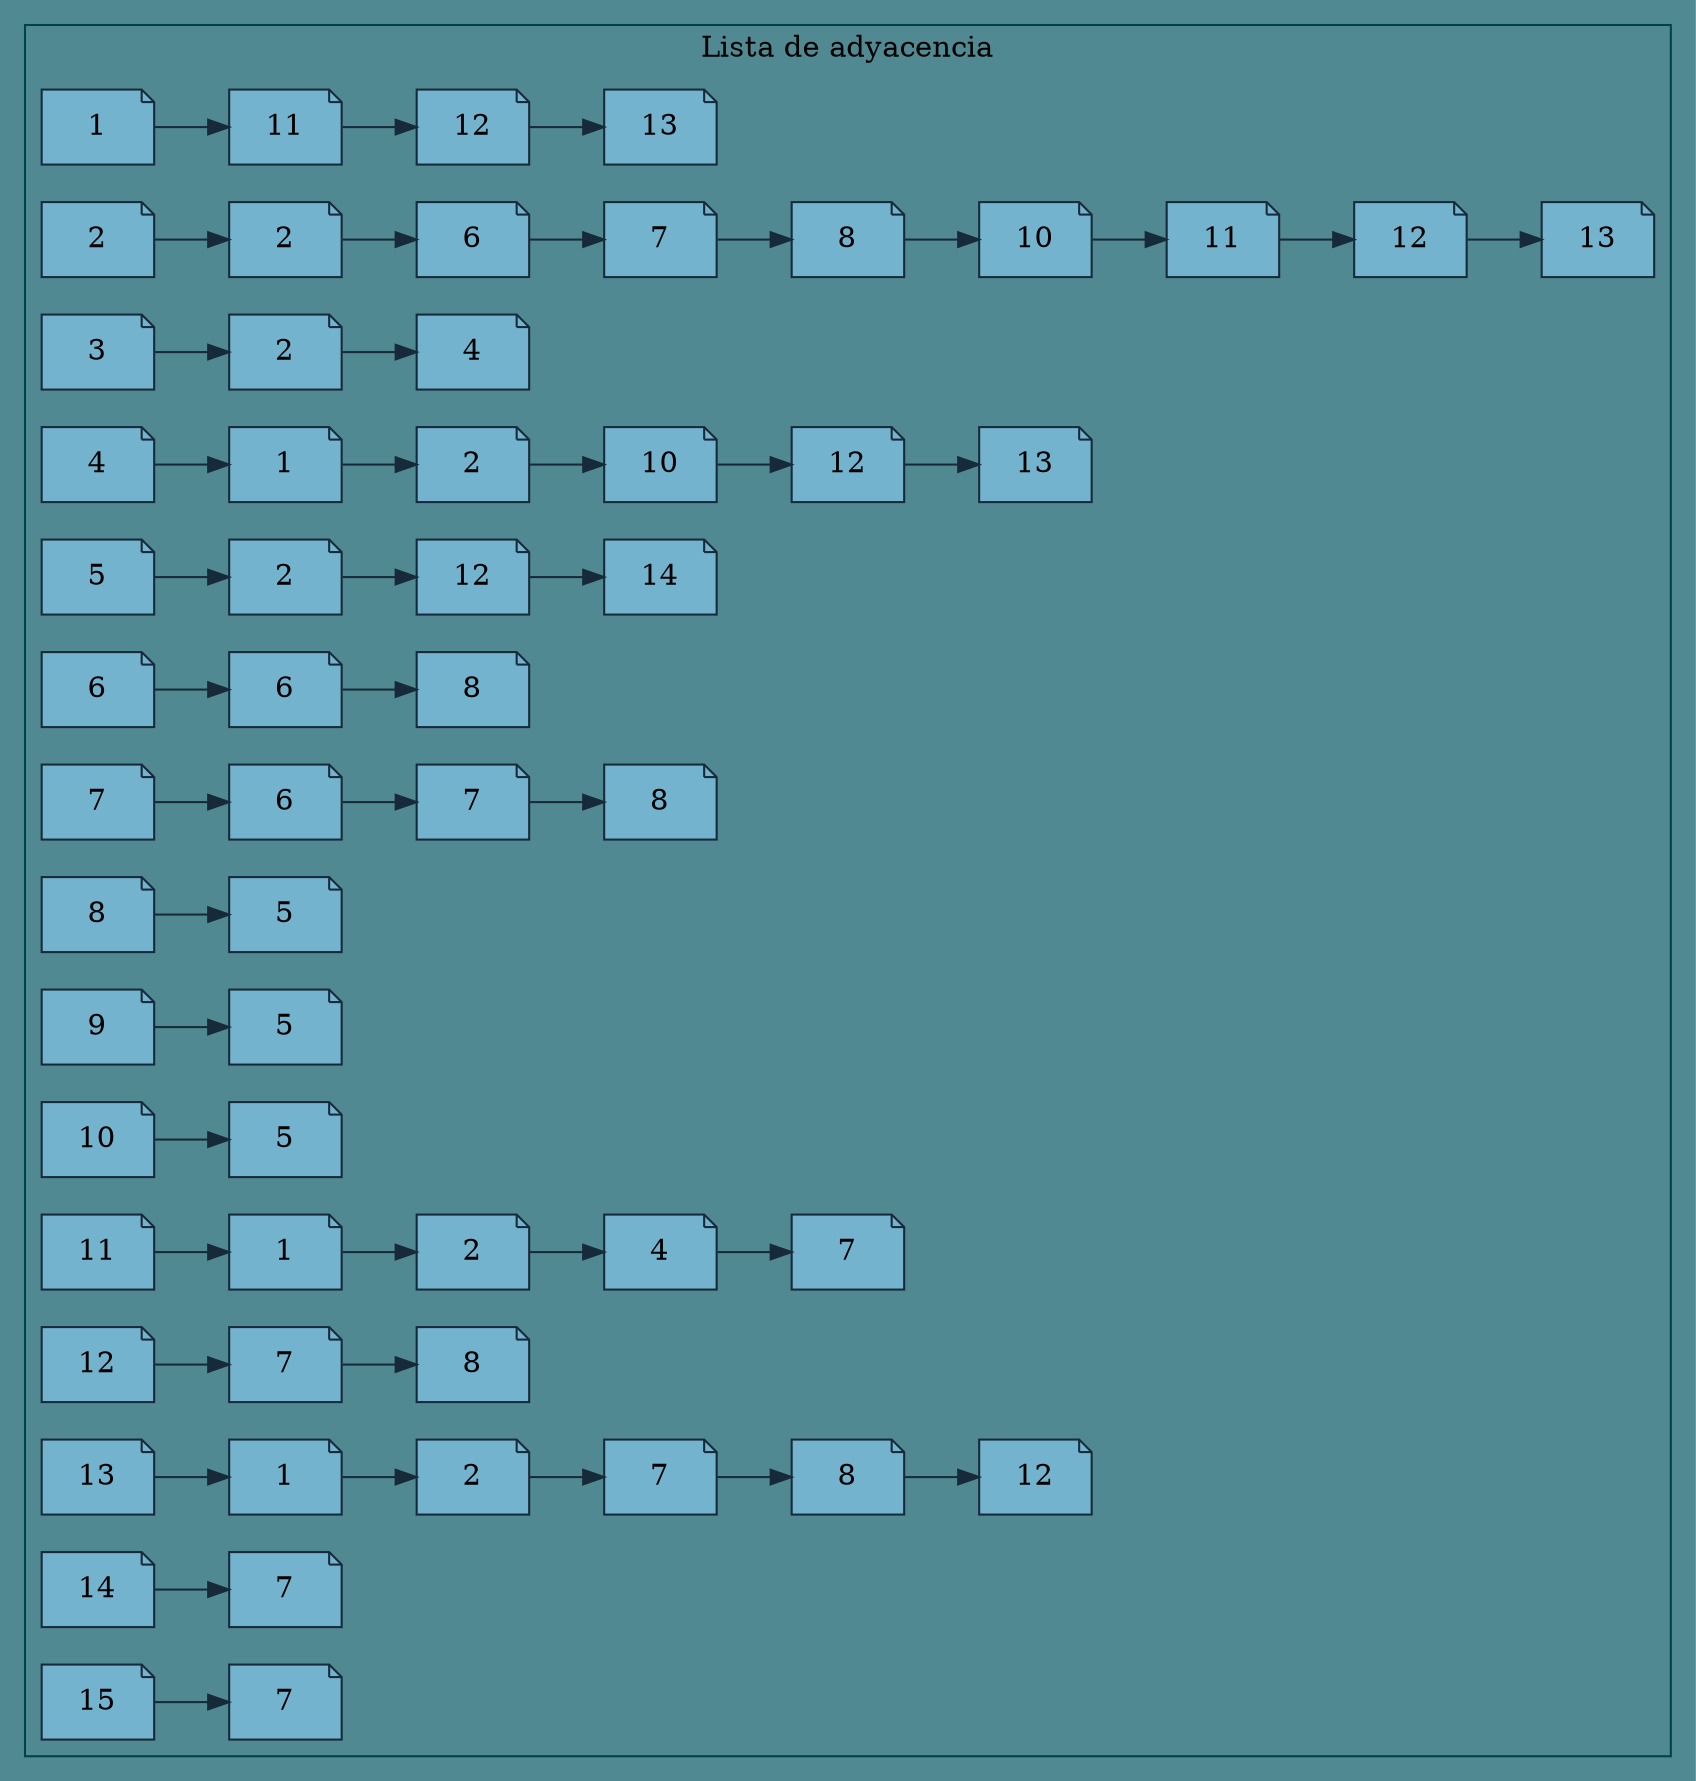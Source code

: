 
        digraph G {
            rankdir=LR
            compound = true;
            labelloc="t";
            bgcolor = "#508991";
            fontcolor = Black;
            color = "#004346"

        subgraph cluster_0 {
            node [style=filled,shape=note,fillcolor="#74b3ce",color = "#172A3A"];
            label = "Lista de adyacencia"
        
			 n1[label ="1"]
			 n11_1[label ="11"]
			 n12_1[label ="12"]
			 n13_1[label ="13"]
			 n2[label ="2"]
			 n2_2[label ="2"]
			 n6_2[label ="6"]
			 n7_2[label ="7"]
			 n8_2[label ="8"]
			 n10_2[label ="10"]
			 n11_2[label ="11"]
			 n12_2[label ="12"]
			 n13_2[label ="13"]
			 n3[label ="3"]
			 n2_3[label ="2"]
			 n4_3[label ="4"]
			 n4[label ="4"]
			 n1_4[label ="1"]
			 n2_4[label ="2"]
			 n10_4[label ="10"]
			 n12_4[label ="12"]
			 n13_4[label ="13"]
			 n5[label ="5"]
			 n2_5[label ="2"]
			 n12_5[label ="12"]
			 n14_5[label ="14"]
			 n6[label ="6"]
			 n6_6[label ="6"]
			 n8_6[label ="8"]
			 n7[label ="7"]
			 n6_7[label ="6"]
			 n7_7[label ="7"]
			 n8_7[label ="8"]
			 n8[label ="8"]
			 n5_8[label ="5"]
			 n9[label ="9"]
			 n5_9[label ="5"]
			 n10[label ="10"]
			 n5_10[label ="5"]
			 n11[label ="11"]
			 n1_11[label ="1"]
			 n2_11[label ="2"]
			 n4_11[label ="4"]
			 n7_11[label ="7"]
			 n12[label ="12"]
			 n7_12[label ="7"]
			 n8_12[label ="8"]
			 n13[label ="13"]
			 n1_13[label ="1"]
			 n2_13[label ="2"]
			 n7_13[label ="7"]
			 n8_13[label ="8"]
			 n12_13[label ="12"]
			 n14[label ="14"]
			 n7_14[label ="7"]
			 n15[label ="15"]
			 n7_15[label ="7"]

			 n1->n11_1->n12_1->n13_1[color = "#172A3A"];
			 n2->n2_2->n6_2->n7_2->n8_2->n10_2->n11_2->n12_2->n13_2[color = "#172A3A"];
			 n3->n2_3->n4_3[color = "#172A3A"];
			 n4->n1_4->n2_4->n10_4->n12_4->n13_4[color = "#172A3A"];
			 n5->n2_5->n12_5->n14_5[color = "#172A3A"];
			 n6->n6_6->n8_6[color = "#172A3A"];
			 n7->n6_7->n7_7->n8_7[color = "#172A3A"];
			 n8->n5_8[color = "#172A3A"];
			 n9->n5_9[color = "#172A3A"];
			 n10->n5_10[color = "#172A3A"];
			 n11->n1_11->n2_11->n4_11->n7_11[color = "#172A3A"];
			 n12->n7_12->n8_12[color = "#172A3A"];
			 n13->n1_13->n2_13->n7_13->n8_13->n12_13[color = "#172A3A"];
			 n14->n7_14[color = "#172A3A"];
			 n15->n7_15[color = "#172A3A"];

 } 
 }